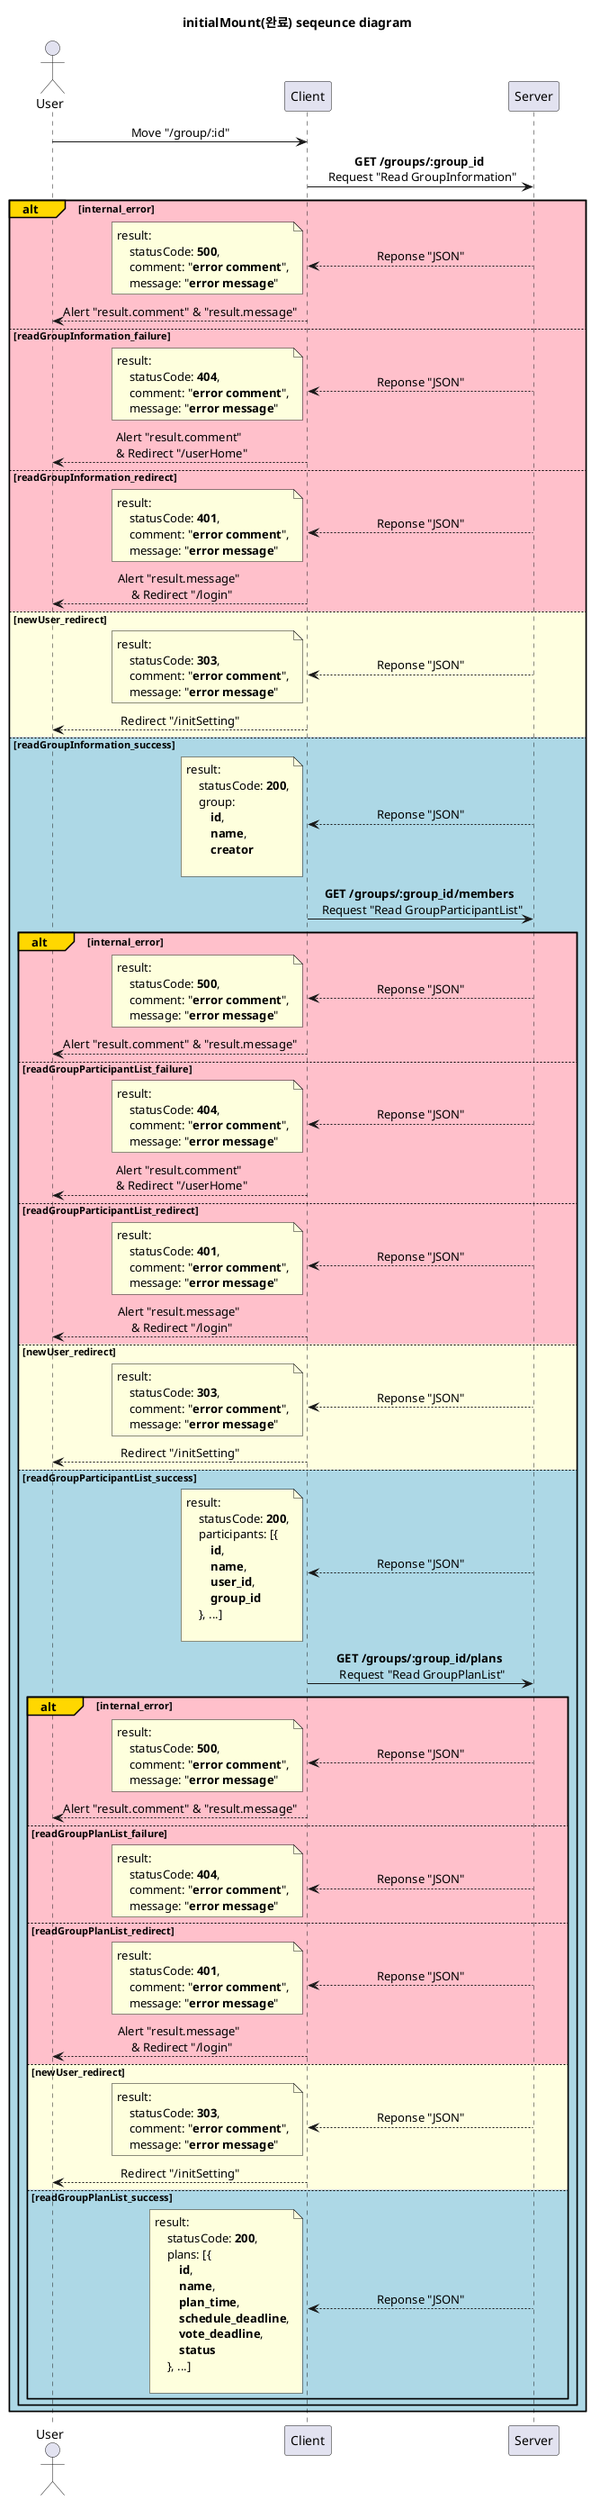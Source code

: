 @startuml initialMount(완료)
'http://localhost:3000/group/:id

title initialMount(완료) seqeunce diagram

skinparam SequenceMessageAlignment center

participant Server order 30
participant Client order 20
actor User order 10

User -> Client: Move "/group/:id"

Client -> Server: **GET /groups/:group_id** \n Request "Read GroupInformation"

alt#Gold #Pink internal_error
    Client <-- Server: Reponse "JSON"
    note left
        result:
            statusCode: **500**,
            comment: "**error comment**",
            message: "**error message**"
    end note
    User <-- Client: Alert "result.comment" & "result.message"

else #Pink readGroupInformation_failure
    Client <-- Server: Reponse "JSON"
    note left
        result:
            statusCode: **404**,
            comment: "**error comment**",
            message: "**error message**"
    end note
    User <-- Client: Alert "result.comment" \n & Redirect "/userHome"

else #Pink readGroupInformation_redirect
    Client <-- Server: Reponse "JSON"
    note left
        result:
            statusCode: **401**,
            comment: "**error comment**",
            message: "**error message**"
    end note
    User <-- Client: Alert "result.message" \n & Redirect "/login"

else #LightYellow newUser_redirect
    Client <-- Server: Reponse "JSON"
    note left
        result:
            statusCode: **303**,
            comment: "**error comment**",
            message: "**error message**"
    end note
    User <-- Client: Redirect "/initSetting"

else #LightBlue readGroupInformation_success
    Client <-- Server: Reponse "JSON"
    note left
        result:
            statusCode: **200**,
            group:
                **id**,
                **name**,
                **creator**

    end note

    Client -> Server: **GET /groups/:group_id/members** \n Request "Read GroupParticipantList"

    alt#Gold #Pink internal_error
        Client <-- Server: Reponse "JSON"
        note left
            result:
                statusCode: **500**,
                comment: "**error comment**",
                message: "**error message**"
        end note
        User <-- Client: Alert "result.comment" & "result.message"

    else #Pink readGroupParticipantList_failure
        Client <-- Server: Reponse "JSON"
        note left
            result:
                statusCode: **404**,
                comment: "**error comment**",
                message: "**error message**"
        end note
        User <-- Client: Alert "result.comment" \n & Redirect "/userHome"

    else #Pink readGroupParticipantList_redirect
        Client <-- Server: Reponse "JSON"
        note left
            result:
                statusCode: **401**,
                comment: "**error comment**",
                message: "**error message**"
        end note
        User <-- Client: Alert "result.message" \n & Redirect "/login"

    else #LightYellow newUser_redirect
        Client <-- Server: Reponse "JSON"
        note left
            result:
                statusCode: **303**,
                comment: "**error comment**",
                message: "**error message**"
        end note
        User <-- Client: Redirect "/initSetting"

    else #LightBlue readGroupParticipantList_success
        Client <-- Server: Reponse "JSON"
        note left
            result:
                statusCode: **200**,
                participants: [{
                    **id**,
                    **name**,
                    **user_id**,
                    **group_id**
                }, ...]

        end note
        
        Client -> Server: **GET /groups/:group_id/plans** \n Request "Read GroupPlanList"

        alt#Gold #Pink internal_error
            Client <-- Server: Reponse "JSON"
            note left
                result:
                    statusCode: **500**,
                    comment: "**error comment**",
                    message: "**error message**"
            end note
            User <-- Client: Alert "result.comment" & "result.message"

        else #Pink readGroupPlanList_failure
            Client <-- Server: Reponse "JSON"
            note left
                result:
                    statusCode: **404**,
                    comment: "**error comment**",
                    message: "**error message**"
            end note

        else #Pink readGroupPlanList_redirect
            Client <-- Server: Reponse "JSON"
            note left
                result:
                    statusCode: **401**,
                    comment: "**error comment**",
                    message: "**error message**"
            end note
            User <-- Client: Alert "result.message" \n & Redirect "/login"

        else #LightYellow newUser_redirect
            Client <-- Server: Reponse "JSON"
            note left
                result:
                    statusCode: **303**,
                    comment: "**error comment**",
                    message: "**error message**"
            end note
            User <-- Client: Redirect "/initSetting"

        else #LightBlue readGroupPlanList_success
            Client <-- Server: Reponse "JSON"
            note left
                result:
                    statusCode: **200**,
                    plans: [{
                        **id**,
                        **name**,
                        **plan_time**,
                        **schedule_deadline**,
                        **vote_deadline**,
                        **status**
                    }, ...]

            end note

        end

    end

end

@enduml